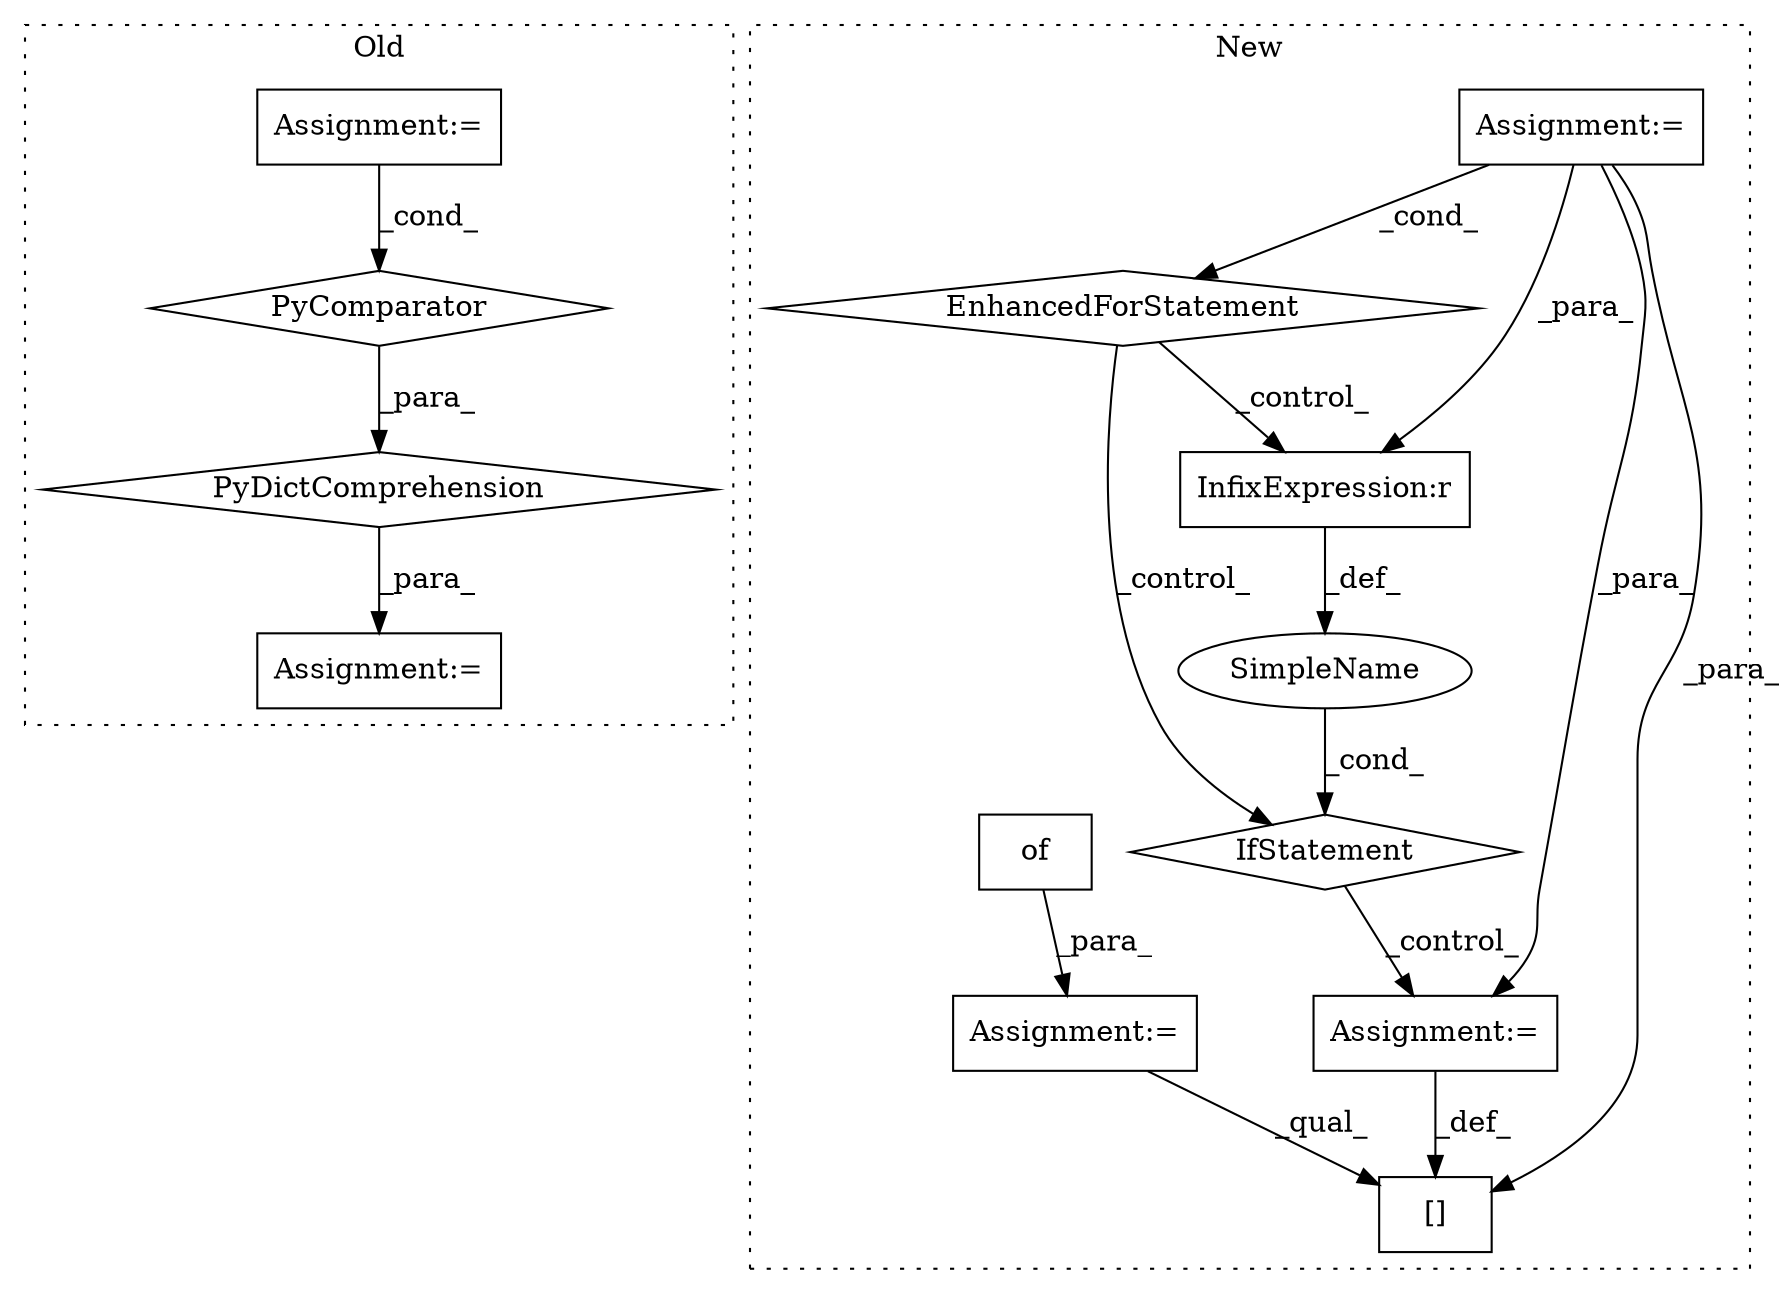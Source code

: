 digraph G {
subgraph cluster0 {
1 [label="PyDictComprehension" a="110" s="1323" l="157" shape="diamond"];
3 [label="PyComparator" a="113" s="1409" l="63" shape="diamond"];
4 [label="Assignment:=" a="7" s="1409" l="63" shape="box"];
9 [label="Assignment:=" a="7" s="1311" l="12" shape="box"];
label = "Old";
style="dotted";
}
subgraph cluster1 {
2 [label="IfStatement" a="25" s="1436,1479" l="4,2" shape="diamond"];
5 [label="Assignment:=" a="7" s="1346,1426" l="53,2" shape="box"];
6 [label="EnhancedForStatement" a="70" s="1346,1426" l="53,2" shape="diamond"];
7 [label="Assignment:=" a="7" s="1511" l="1" shape="box"];
8 [label="SimpleName" a="42" s="" l="" shape="ellipse"];
10 [label="[]" a="2" s="1491,1510" l="16,1" shape="box"];
11 [label="of" a="32" s="1336" l="4" shape="box"];
12 [label="Assignment:=" a="7" s="1331" l="1" shape="box"];
13 [label="InfixExpression:r" a="27" s="1474" l="4" shape="box"];
label = "New";
style="dotted";
}
1 -> 9 [label="_para_"];
2 -> 7 [label="_control_"];
3 -> 1 [label="_para_"];
4 -> 3 [label="_cond_"];
5 -> 10 [label="_para_"];
5 -> 7 [label="_para_"];
5 -> 13 [label="_para_"];
5 -> 6 [label="_cond_"];
6 -> 13 [label="_control_"];
6 -> 2 [label="_control_"];
7 -> 10 [label="_def_"];
8 -> 2 [label="_cond_"];
11 -> 12 [label="_para_"];
12 -> 10 [label="_qual_"];
13 -> 8 [label="_def_"];
}